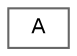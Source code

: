 digraph "Gráfico de jerarquía de clases"
{
 // INTERACTIVE_SVG=YES
 // LATEX_PDF_SIZE
  bgcolor="transparent";
  edge [fontname=Helvetica,fontsize=10,labelfontname=Helvetica,labelfontsize=10];
  node [fontname=Helvetica,fontsize=10,shape=box,height=0.2,width=0.4];
  rankdir="LR";
  Node0 [id="Node000000",label="A",height=0.2,width=0.4,color="grey40", fillcolor="white", style="filled",URL="$d3/d69/a00844.html",tooltip="Constructs a 64 bit two's-complement integer, given its low and high 32 bit values as signed integers..."];
}
